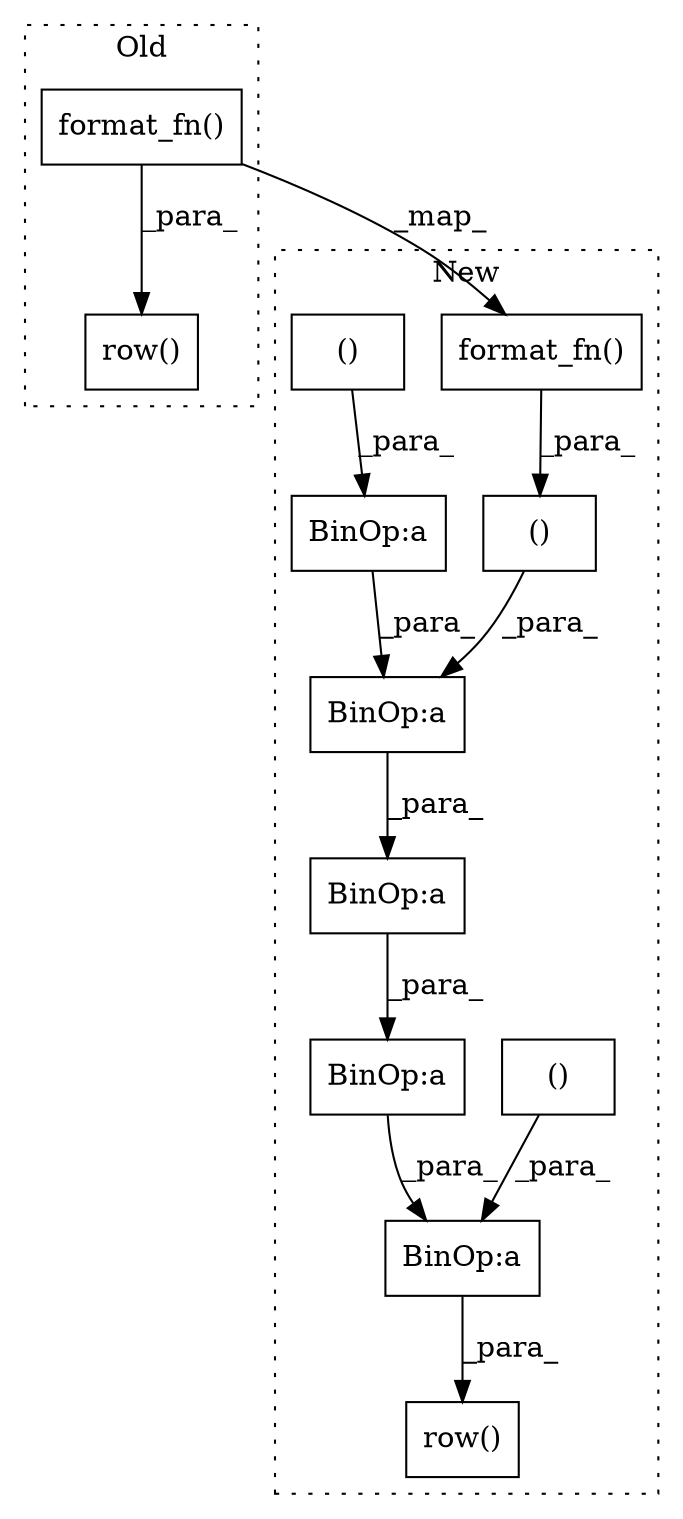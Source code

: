 digraph G {
subgraph cluster0 {
1 [label="row()" a="75" s="6810,7049" l="25,2" shape="box"];
3 [label="format_fn()" a="75" s="6937,6970" l="21,1" shape="box"];
label = "Old";
style="dotted";
}
subgraph cluster1 {
2 [label="()" a="54" s="7038" l="0" shape="box"];
4 [label="format_fn()" a="75" s="7004,7037" l="21,1" shape="box"];
5 [label="BinOp:a" a="82" s="7002" l="70" shape="box"];
6 [label="BinOp:a" a="82" s="7043" l="43" shape="box"];
7 [label="row()" a="75" s="6865,7124" l="25,2" shape="box"];
8 [label="()" a="54" s="7122" l="0" shape="box"];
9 [label="BinOp:a" a="82" s="6947" l="56" shape="box"];
10 [label="()" a="54" s="6944" l="0" shape="box"];
11 [label="BinOp:a" a="82" s="6891" l="86" shape="box"];
12 [label="BinOp:a" a="82" s="7085" l="15" shape="box"];
label = "New";
style="dotted";
}
2 -> 9 [label="_para_"];
3 -> 4 [label="_map_"];
3 -> 1 [label="_para_"];
4 -> 2 [label="_para_"];
5 -> 6 [label="_para_"];
6 -> 12 [label="_para_"];
8 -> 12 [label="_para_"];
9 -> 5 [label="_para_"];
10 -> 11 [label="_para_"];
11 -> 9 [label="_para_"];
12 -> 7 [label="_para_"];
}